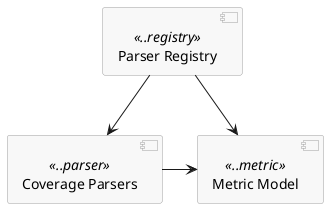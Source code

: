 @startuml

skinparam componentStyle uml2
skinparam component {
  BorderColor #a0a0a0
  BackgroundColor #f8f8f8
}

[Metric Model] <<..metric>>
[Parser Registry] <<..registry>>
[Coverage Parsers] <<..parser>>

[Parser Registry] --> [Metric Model]
[Parser Registry] --> [Coverage Parsers]
[Coverage Parsers] -> [Metric Model]

@enduml
